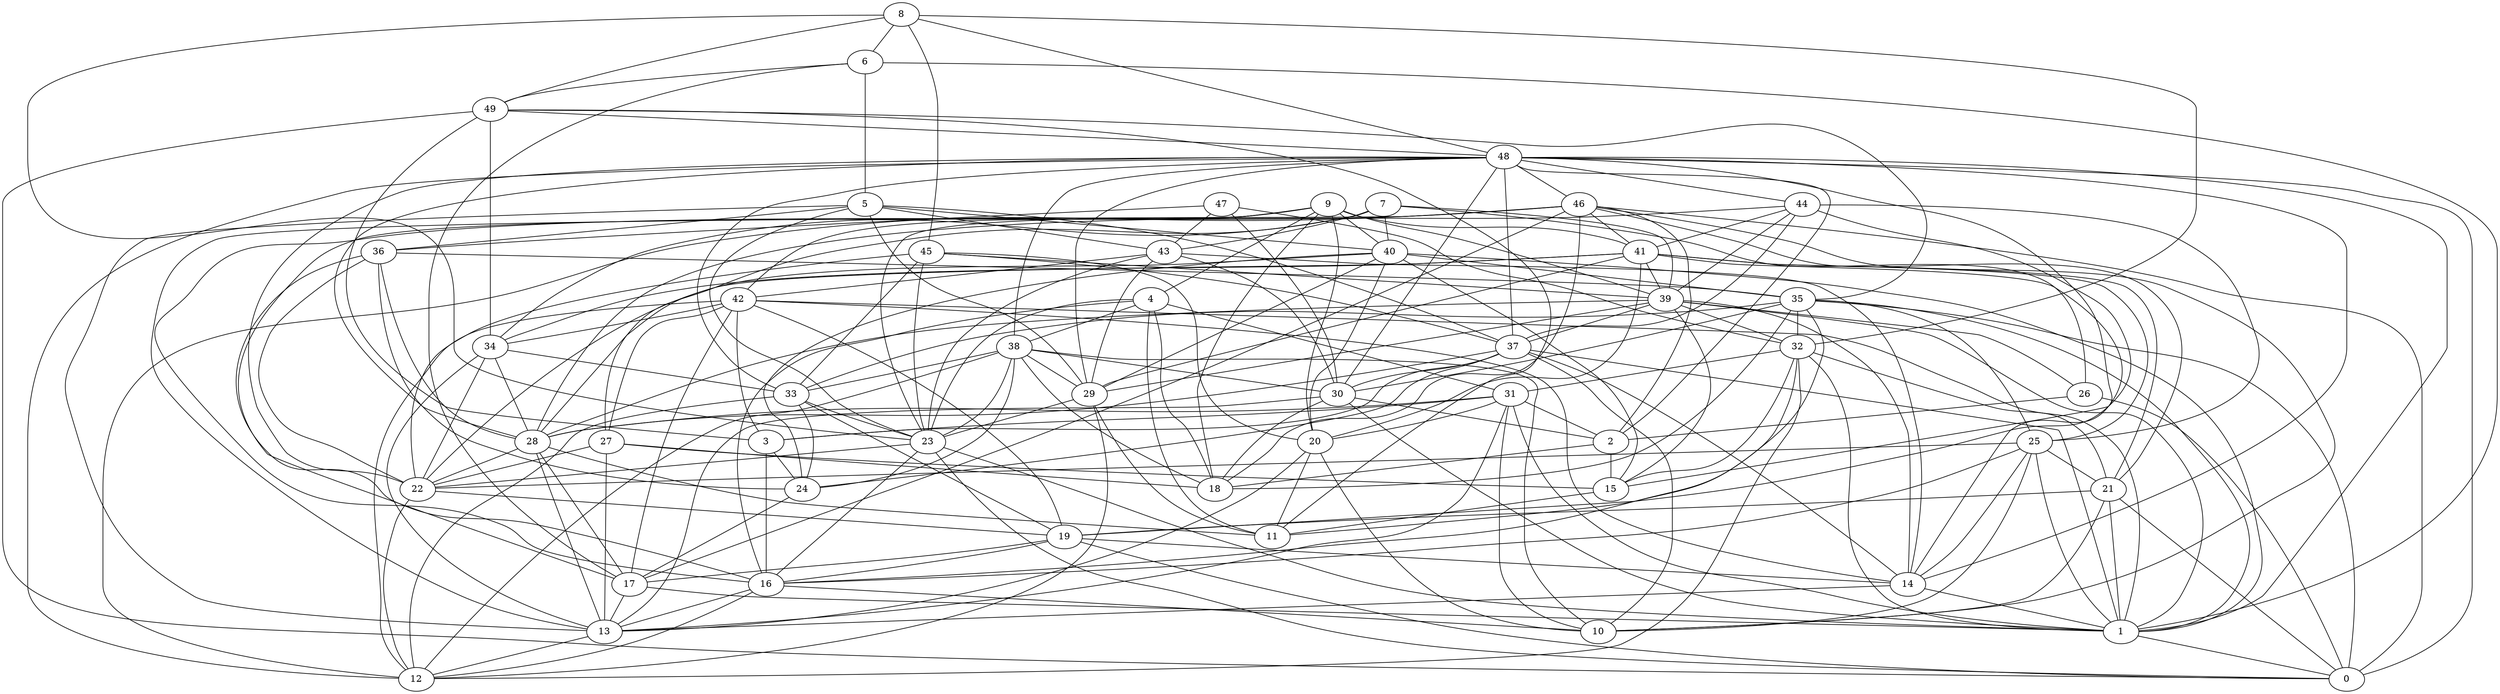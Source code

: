 digraph GG_graph {

subgraph G_graph {
edge [color = black]
"13" -> "12" [dir = none]
"31" -> "10" [dir = none]
"31" -> "3" [dir = none]
"31" -> "20" [dir = none]
"31" -> "13" [dir = none]
"31" -> "28" [dir = none]
"5" -> "43" [dir = none]
"5" -> "36" [dir = none]
"5" -> "23" [dir = none]
"9" -> "18" [dir = none]
"9" -> "17" [dir = none]
"9" -> "39" [dir = none]
"9" -> "23" [dir = none]
"20" -> "10" [dir = none]
"8" -> "45" [dir = none]
"8" -> "49" [dir = none]
"8" -> "32" [dir = none]
"8" -> "6" [dir = none]
"22" -> "19" [dir = none]
"14" -> "13" [dir = none]
"14" -> "1" [dir = none]
"34" -> "22" [dir = none]
"34" -> "13" [dir = none]
"19" -> "0" [dir = none]
"19" -> "14" [dir = none]
"19" -> "16" [dir = none]
"48" -> "30" [dir = none]
"48" -> "15" [dir = none]
"48" -> "29" [dir = none]
"48" -> "33" [dir = none]
"48" -> "44" [dir = none]
"48" -> "12" [dir = none]
"48" -> "2" [dir = none]
"48" -> "28" [dir = none]
"48" -> "0" [dir = none]
"48" -> "22" [dir = none]
"48" -> "1" [dir = none]
"48" -> "14" [dir = none]
"48" -> "37" [dir = none]
"39" -> "26" [dir = none]
"39" -> "37" [dir = none]
"39" -> "1" [dir = none]
"39" -> "32" [dir = none]
"39" -> "15" [dir = none]
"39" -> "29" [dir = none]
"40" -> "35" [dir = none]
"40" -> "20" [dir = none]
"40" -> "1" [dir = none]
"40" -> "28" [dir = none]
"40" -> "15" [dir = none]
"40" -> "29" [dir = none]
"29" -> "11" [dir = none]
"29" -> "23" [dir = none]
"29" -> "12" [dir = none]
"15" -> "11" [dir = none]
"43" -> "23" [dir = none]
"43" -> "42" [dir = none]
"43" -> "29" [dir = none]
"38" -> "24" [dir = none]
"38" -> "12" [dir = none]
"38" -> "10" [dir = none]
"38" -> "18" [dir = none]
"38" -> "33" [dir = none]
"38" -> "23" [dir = none]
"6" -> "49" [dir = none]
"6" -> "1" [dir = none]
"6" -> "5" [dir = none]
"3" -> "16" [dir = none]
"45" -> "20" [dir = none]
"45" -> "37" [dir = none]
"30" -> "1" [dir = none]
"30" -> "18" [dir = none]
"30" -> "2" [dir = none]
"46" -> "17" [dir = none]
"46" -> "21" [dir = none]
"46" -> "41" [dir = none]
"46" -> "18" [dir = none]
"33" -> "23" [dir = none]
"33" -> "24" [dir = none]
"33" -> "12" [dir = none]
"33" -> "19" [dir = none]
"25" -> "22" [dir = none]
"25" -> "14" [dir = none]
"25" -> "16" [dir = none]
"25" -> "21" [dir = none]
"25" -> "1" [dir = none]
"2" -> "18" [dir = none]
"2" -> "15" [dir = none]
"32" -> "21" [dir = none]
"32" -> "16" [dir = none]
"32" -> "1" [dir = none]
"26" -> "0" [dir = none]
"26" -> "2" [dir = none]
"37" -> "3" [dir = none]
"37" -> "28" [dir = none]
"37" -> "30" [dir = none]
"27" -> "15" [dir = none]
"27" -> "13" [dir = none]
"27" -> "22" [dir = none]
"35" -> "33" [dir = none]
"35" -> "18" [dir = none]
"35" -> "1" [dir = none]
"35" -> "25" [dir = none]
"35" -> "32" [dir = none]
"35" -> "11" [dir = none]
"36" -> "28" [dir = none]
"36" -> "35" [dir = none]
"36" -> "22" [dir = none]
"36" -> "24" [dir = none]
"1" -> "0" [dir = none]
"23" -> "16" [dir = none]
"23" -> "22" [dir = none]
"23" -> "0" [dir = none]
"23" -> "1" [dir = none]
"21" -> "19" [dir = none]
"21" -> "0" [dir = none]
"21" -> "10" [dir = none]
"47" -> "32" [dir = none]
"47" -> "36" [dir = none]
"47" -> "30" [dir = none]
"47" -> "43" [dir = none]
"7" -> "27" [dir = none]
"7" -> "39" [dir = none]
"7" -> "40" [dir = none]
"7" -> "34" [dir = none]
"28" -> "11" [dir = none]
"28" -> "17" [dir = none]
"28" -> "22" [dir = none]
"28" -> "13" [dir = none]
"41" -> "22" [dir = none]
"41" -> "39" [dir = none]
"41" -> "20" [dir = none]
"41" -> "21" [dir = none]
"49" -> "11" [dir = none]
"49" -> "48" [dir = none]
"49" -> "0" [dir = none]
"42" -> "34" [dir = none]
"42" -> "12" [dir = none]
"42" -> "1" [dir = none]
"42" -> "3" [dir = none]
"4" -> "23" [dir = none]
"4" -> "31" [dir = none]
"4" -> "38" [dir = none]
"4" -> "16" [dir = none]
"44" -> "19" [dir = none]
"44" -> "28" [dir = none]
"44" -> "37" [dir = none]
"20" -> "11" [dir = none]
"48" -> "46" [dir = none]
"45" -> "23" [dir = none]
"19" -> "17" [dir = none]
"8" -> "23" [dir = none]
"5" -> "37" [dir = none]
"37" -> "1" [dir = none]
"4" -> "11" [dir = none]
"41" -> "29" [dir = none]
"37" -> "10" [dir = none]
"41" -> "14" [dir = none]
"43" -> "30" [dir = none]
"46" -> "16" [dir = none]
"7" -> "43" [dir = none]
"46" -> "13" [dir = none]
"17" -> "1" [dir = none]
"35" -> "30" [dir = none]
"5" -> "29" [dir = none]
"37" -> "24" [dir = none]
"43" -> "14" [dir = none]
"39" -> "14" [dir = none]
"5" -> "40" [dir = none]
"38" -> "29" [dir = none]
"41" -> "34" [dir = none]
"35" -> "0" [dir = none]
"30" -> "13" [dir = none]
"7" -> "26" [dir = none]
"49" -> "35" [dir = none]
"9" -> "20" [dir = none]
"45" -> "22" [dir = none]
"36" -> "16" [dir = none]
"9" -> "40" [dir = none]
"38" -> "30" [dir = none]
"40" -> "24" [dir = none]
"46" -> "10" [dir = none]
"46" -> "0" [dir = none]
"42" -> "17" [dir = none]
"34" -> "33" [dir = none]
"31" -> "1" [dir = none]
"9" -> "4" [dir = none]
"31" -> "2" [dir = none]
"44" -> "39" [dir = none]
"20" -> "13" [dir = none]
"16" -> "10" [dir = none]
"9" -> "41" [dir = none]
"41" -> "25" [dir = none]
"4" -> "18" [dir = none]
"3" -> "24" [dir = none]
"22" -> "12" [dir = none]
"45" -> "33" [dir = none]
"42" -> "27" [dir = none]
"21" -> "1" [dir = none]
"34" -> "28" [dir = none]
"46" -> "12" [dir = none]
"9" -> "42" [dir = none]
"39" -> "28" [dir = none]
"44" -> "41" [dir = none]
"32" -> "31" [dir = none]
"25" -> "10" [dir = none]
"48" -> "38" [dir = none]
"44" -> "25" [dir = none]
"42" -> "14" [dir = none]
"42" -> "19" [dir = none]
"49" -> "3" [dir = none]
"6" -> "17" [dir = none]
"27" -> "18" [dir = none]
"45" -> "39" [dir = none]
"5" -> "13" [dir = none]
"8" -> "48" [dir = none]
"46" -> "2" [dir = none]
"24" -> "17" [dir = none]
"32" -> "12" [dir = none]
"17" -> "13" [dir = none]
"16" -> "12" [dir = none]
"37" -> "14" [dir = none]
"32" -> "15" [dir = none]
"16" -> "13" [dir = none]
"49" -> "34" [dir = none]
}

}
